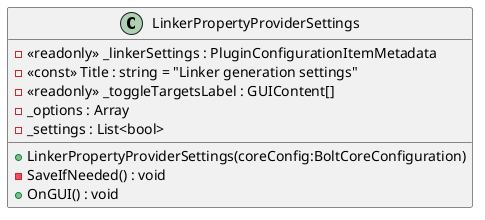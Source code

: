 @startuml
class LinkerPropertyProviderSettings {
    - <<readonly>> _linkerSettings : PluginConfigurationItemMetadata
    - <<const>> Title : string = "Linker generation settings"
    - <<readonly>> _toggleTargetsLabel : GUIContent[]
    - _options : Array
    - _settings : List<bool>
    + LinkerPropertyProviderSettings(coreConfig:BoltCoreConfiguration)
    - SaveIfNeeded() : void
    + OnGUI() : void
}
@enduml
